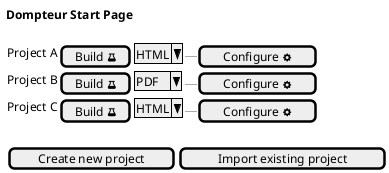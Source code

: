 @startuml
salt
{
<b>Dompteur Start Page
    .
    {
        Project A | [Build <&beaker>] | ^HTML^ | --- | [ Configure <&cog> ]
        Project B | [Build <&beaker>] | ^PDF ^ | --- | [ Configure <&cog> ]
        Project C | [Build <&beaker>] | ^HTML^ | --- | [ Configure <&cog> ]
    }
    .
    {
        [ Create new project ] | [ Import existing project ]
    }
}
@enduml